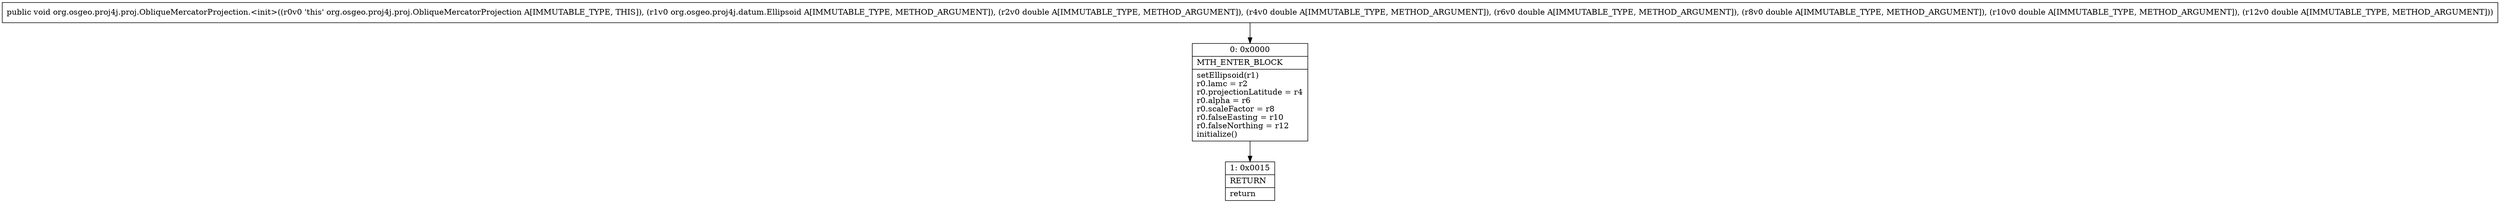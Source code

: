digraph "CFG fororg.osgeo.proj4j.proj.ObliqueMercatorProjection.\<init\>(Lorg\/osgeo\/proj4j\/datum\/Ellipsoid;DDDDDD)V" {
Node_0 [shape=record,label="{0\:\ 0x0000|MTH_ENTER_BLOCK\l|setEllipsoid(r1)\lr0.lamc = r2\lr0.projectionLatitude = r4\lr0.alpha = r6\lr0.scaleFactor = r8\lr0.falseEasting = r10\lr0.falseNorthing = r12\linitialize()\l}"];
Node_1 [shape=record,label="{1\:\ 0x0015|RETURN\l|return\l}"];
MethodNode[shape=record,label="{public void org.osgeo.proj4j.proj.ObliqueMercatorProjection.\<init\>((r0v0 'this' org.osgeo.proj4j.proj.ObliqueMercatorProjection A[IMMUTABLE_TYPE, THIS]), (r1v0 org.osgeo.proj4j.datum.Ellipsoid A[IMMUTABLE_TYPE, METHOD_ARGUMENT]), (r2v0 double A[IMMUTABLE_TYPE, METHOD_ARGUMENT]), (r4v0 double A[IMMUTABLE_TYPE, METHOD_ARGUMENT]), (r6v0 double A[IMMUTABLE_TYPE, METHOD_ARGUMENT]), (r8v0 double A[IMMUTABLE_TYPE, METHOD_ARGUMENT]), (r10v0 double A[IMMUTABLE_TYPE, METHOD_ARGUMENT]), (r12v0 double A[IMMUTABLE_TYPE, METHOD_ARGUMENT])) }"];
MethodNode -> Node_0;
Node_0 -> Node_1;
}

